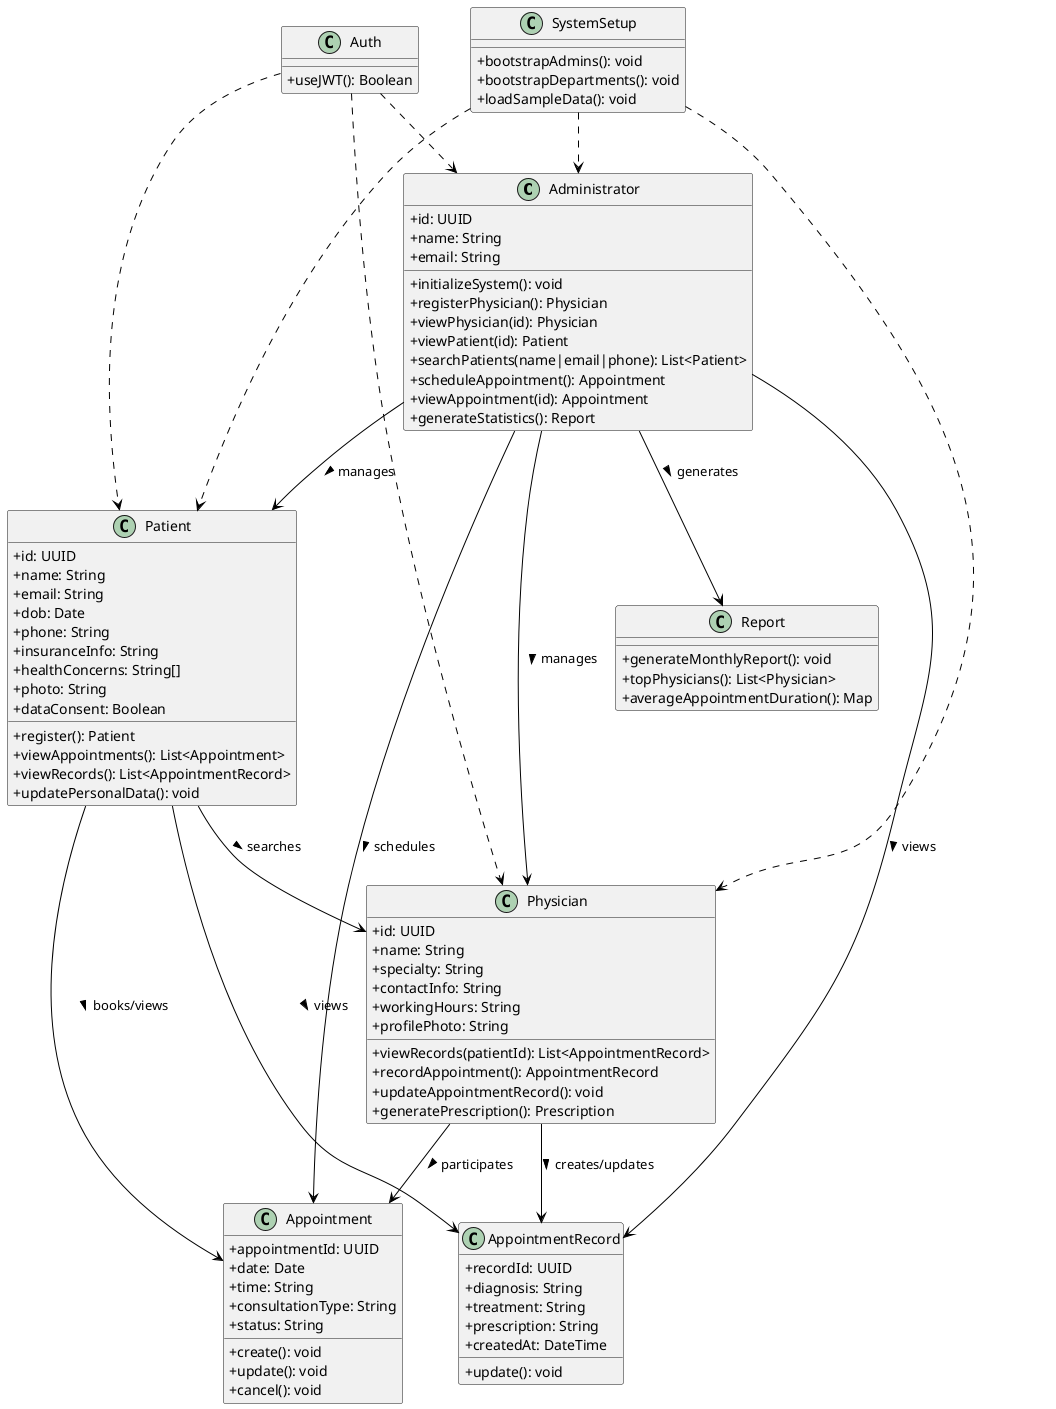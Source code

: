 @startuml
' Configurações visuais
skinparam classAttributeIconSize 0
skinparam classFontSize 14
skinparam ArrowColor Black

' Classes principais
class Administrator {
  +id: UUID
  +name: String
  +email: String
  +initializeSystem(): void
  +registerPhysician(): Physician
  +viewPhysician(id): Physician
  +viewPatient(id): Patient
  +searchPatients(name|email|phone): List<Patient>
  +scheduleAppointment(): Appointment
  +viewAppointment(id): Appointment
  +generateStatistics(): Report
}

class Physician {
  +id: UUID
  +name: String
  +specialty: String
  +contactInfo: String
  +workingHours: String
  +profilePhoto: String
  +viewRecords(patientId): List<AppointmentRecord>
  +recordAppointment(): AppointmentRecord
  +updateAppointmentRecord(): void
  +generatePrescription(): Prescription
}

class Patient {
  +id: UUID
  +name: String
  +email: String
  +dob: Date
  +phone: String
  +insuranceInfo: String
  +healthConcerns: String[]
  +photo: String
  +dataConsent: Boolean
  +register(): Patient
  +viewAppointments(): List<Appointment>
  +viewRecords(): List<AppointmentRecord>
  +updatePersonalData(): void
}

class Appointment {
  +appointmentId: UUID
  +date: Date
  +time: String
  +consultationType: String
  +status: String
  +create(): void
  +update(): void
  +cancel(): void
}

class AppointmentRecord {
  +recordId: UUID
  +diagnosis: String
  +treatment: String
  +prescription: String
  +createdAt: DateTime
  +update(): void
}

class Report {
  +generateMonthlyReport(): void
  +topPhysicians(): List<Physician>
  +averageAppointmentDuration(): Map
}

class SystemSetup {
  +bootstrapAdmins(): void
  +bootstrapDepartments(): void
  +loadSampleData(): void
}

class Auth {
  +useJWT(): Boolean
}

' Relacionamentos
Administrator --> Physician : manages >
Administrator --> Patient : manages >
Administrator --> Appointment : schedules >
Administrator --> AppointmentRecord : views >
Administrator --> Report : generates >
Physician --> AppointmentRecord : creates/updates >
Physician --> Appointment : participates >
Patient --> Appointment : books/views >
Patient --> AppointmentRecord : views >
Patient --> Physician : searches >

SystemSetup ..> Administrator
SystemSetup ..> Physician
SystemSetup ..> Patient

Auth ..> Administrator
Auth ..> Physician
Auth ..> Patient

@enduml
